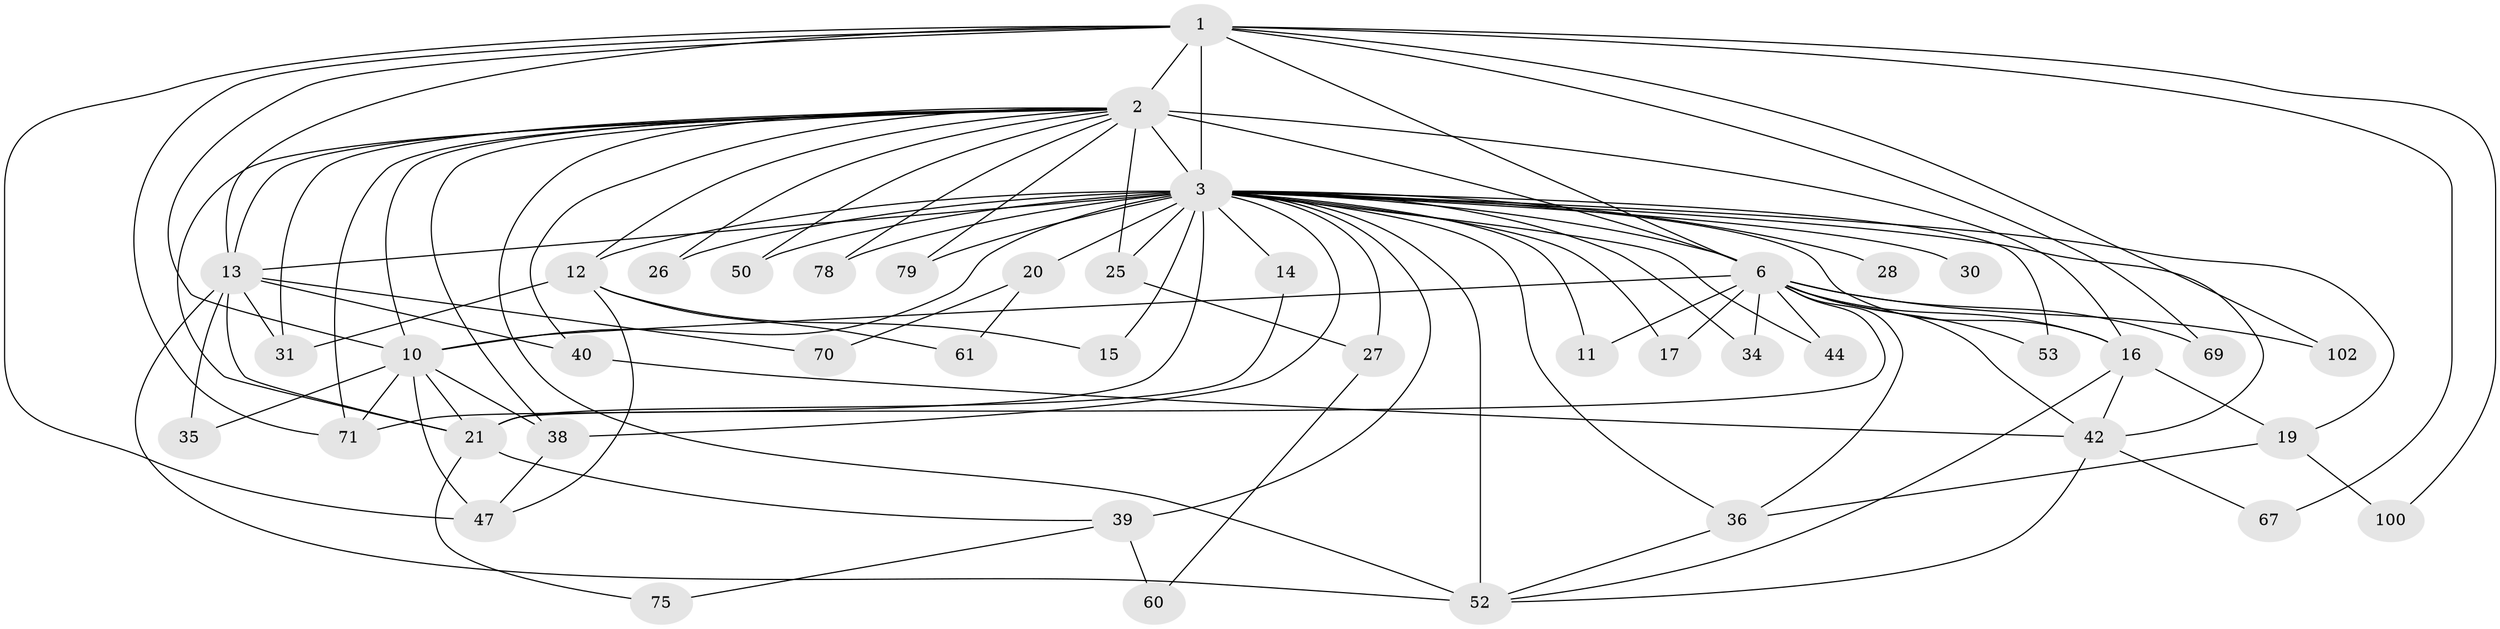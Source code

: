 // original degree distribution, {18: 0.02702702702702703, 24: 0.018018018018018018, 17: 0.009009009009009009, 25: 0.009009009009009009, 22: 0.009009009009009009, 21: 0.009009009009009009, 15: 0.009009009009009009, 2: 0.5135135135135135, 7: 0.036036036036036036, 13: 0.009009009009009009, 4: 0.0990990990990991, 6: 0.02702702702702703, 3: 0.22522522522522523}
// Generated by graph-tools (version 1.1) at 2025/17/03/04/25 18:17:23]
// undirected, 44 vertices, 102 edges
graph export_dot {
graph [start="1"]
  node [color=gray90,style=filled];
  1 [super="+73+86"];
  2 [super="+110+108+82+54+9+37+85+77"];
  3 [super="+7+99+111+104+8+4+32"];
  6;
  10 [super="+48+62"];
  11;
  12;
  13 [super="+18"];
  14 [super="+83"];
  15;
  16 [super="+58"];
  17 [super="+24+92"];
  19;
  20 [super="+66"];
  21 [super="+96+29"];
  25;
  26;
  27 [super="+43"];
  28;
  30;
  31 [super="+88"];
  34;
  35;
  36 [super="+49"];
  38 [super="+90+81"];
  39 [super="+87+107"];
  40;
  42 [super="+57+59"];
  44;
  47 [super="+51"];
  50;
  52 [super="+64"];
  53;
  60;
  61;
  67;
  69;
  70;
  71 [super="+89"];
  75;
  78;
  79;
  100;
  102;
  1 -- 2 [weight=3];
  1 -- 3 [weight=7];
  1 -- 6;
  1 -- 10;
  1 -- 47;
  1 -- 67;
  1 -- 69;
  1 -- 71;
  1 -- 100;
  1 -- 102;
  1 -- 13;
  2 -- 3 [weight=15];
  2 -- 6 [weight=4];
  2 -- 10 [weight=2];
  2 -- 12 [weight=2];
  2 -- 13 [weight=2];
  2 -- 25;
  2 -- 38;
  2 -- 40;
  2 -- 79;
  2 -- 50;
  2 -- 71;
  2 -- 78;
  2 -- 16;
  2 -- 26;
  2 -- 31;
  2 -- 52 [weight=2];
  2 -- 21;
  3 -- 6 [weight=5];
  3 -- 10 [weight=6];
  3 -- 14 [weight=2];
  3 -- 20 [weight=3];
  3 -- 34 [weight=2];
  3 -- 13 [weight=7];
  3 -- 17 [weight=3];
  3 -- 19;
  3 -- 28 [weight=2];
  3 -- 50 [weight=3];
  3 -- 52 [weight=2];
  3 -- 71 [weight=2];
  3 -- 11;
  3 -- 16;
  3 -- 30 [weight=2];
  3 -- 39 [weight=4];
  3 -- 42;
  3 -- 44 [weight=2];
  3 -- 53;
  3 -- 12;
  3 -- 78;
  3 -- 15;
  3 -- 79;
  3 -- 25;
  3 -- 26;
  3 -- 27 [weight=4];
  3 -- 36;
  3 -- 38;
  6 -- 10;
  6 -- 11;
  6 -- 34;
  6 -- 42;
  6 -- 44;
  6 -- 53;
  6 -- 69;
  6 -- 102;
  6 -- 17;
  6 -- 21;
  6 -- 16;
  6 -- 36;
  10 -- 35;
  10 -- 47;
  10 -- 71;
  10 -- 38;
  10 -- 21;
  12 -- 15;
  12 -- 61;
  12 -- 47;
  12 -- 31;
  13 -- 21;
  13 -- 35;
  13 -- 40;
  13 -- 70;
  13 -- 52;
  13 -- 31;
  14 -- 21 [weight=2];
  16 -- 19;
  16 -- 52;
  16 -- 42;
  19 -- 36;
  19 -- 100;
  20 -- 61;
  20 -- 70;
  21 -- 75;
  21 -- 39;
  25 -- 27;
  27 -- 60;
  36 -- 52;
  38 -- 47;
  39 -- 60;
  39 -- 75;
  40 -- 42;
  42 -- 67;
  42 -- 52;
}
